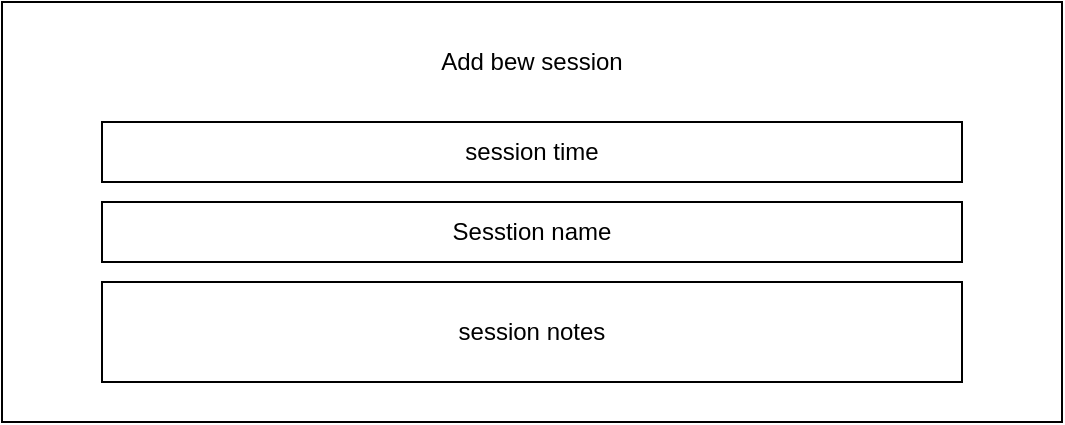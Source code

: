 <mxfile version="12.6.2" type="device"><diagram id="ITg7agd_whqXPHJ6lSFv" name="home"><mxGraphModel dx="971" dy="581" grid="1" gridSize="10" guides="1" tooltips="1" connect="1" arrows="1" fold="1" page="1" pageScale="1" pageWidth="827" pageHeight="1169" math="0" shadow="0"><root><mxCell id="0"/><mxCell id="1" parent="0"/><mxCell id="jy0g_-7S8kcR-2iezE-8-1" value="" style="rounded=0;whiteSpace=wrap;html=1;" vertex="1" parent="1"><mxGeometry x="160" y="150" width="530" height="210" as="geometry"/></mxCell><mxCell id="jy0g_-7S8kcR-2iezE-8-2" value="Add bew session" style="text;html=1;strokeColor=none;fillColor=none;align=center;verticalAlign=middle;whiteSpace=wrap;rounded=0;" vertex="1" parent="1"><mxGeometry x="325" y="170" width="200" height="20" as="geometry"/></mxCell><mxCell id="jy0g_-7S8kcR-2iezE-8-3" value="session time" style="rounded=0;whiteSpace=wrap;html=1;" vertex="1" parent="1"><mxGeometry x="210" y="210" width="430" height="30" as="geometry"/></mxCell><mxCell id="jy0g_-7S8kcR-2iezE-8-4" value="Sesstion name" style="rounded=0;whiteSpace=wrap;html=1;" vertex="1" parent="1"><mxGeometry x="210" y="250" width="430" height="30" as="geometry"/></mxCell><mxCell id="jy0g_-7S8kcR-2iezE-8-5" value="session notes" style="rounded=0;whiteSpace=wrap;html=1;" vertex="1" parent="1"><mxGeometry x="210" y="290" width="430" height="50" as="geometry"/></mxCell></root></mxGraphModel></diagram></mxfile>